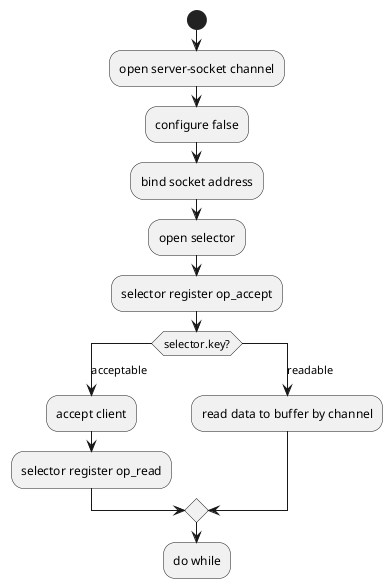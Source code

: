 @startuml
start
:open server-socket channel;
:configure false;
:bind socket address;
:open selector;
:selector register op_accept;
    switch (selector.key?)
    case (acceptable)
        :accept client;
        :selector register op_read;
    case (readable)
        :read data to buffer by channel;
    endswitch
:do while;
detach
@enduml
